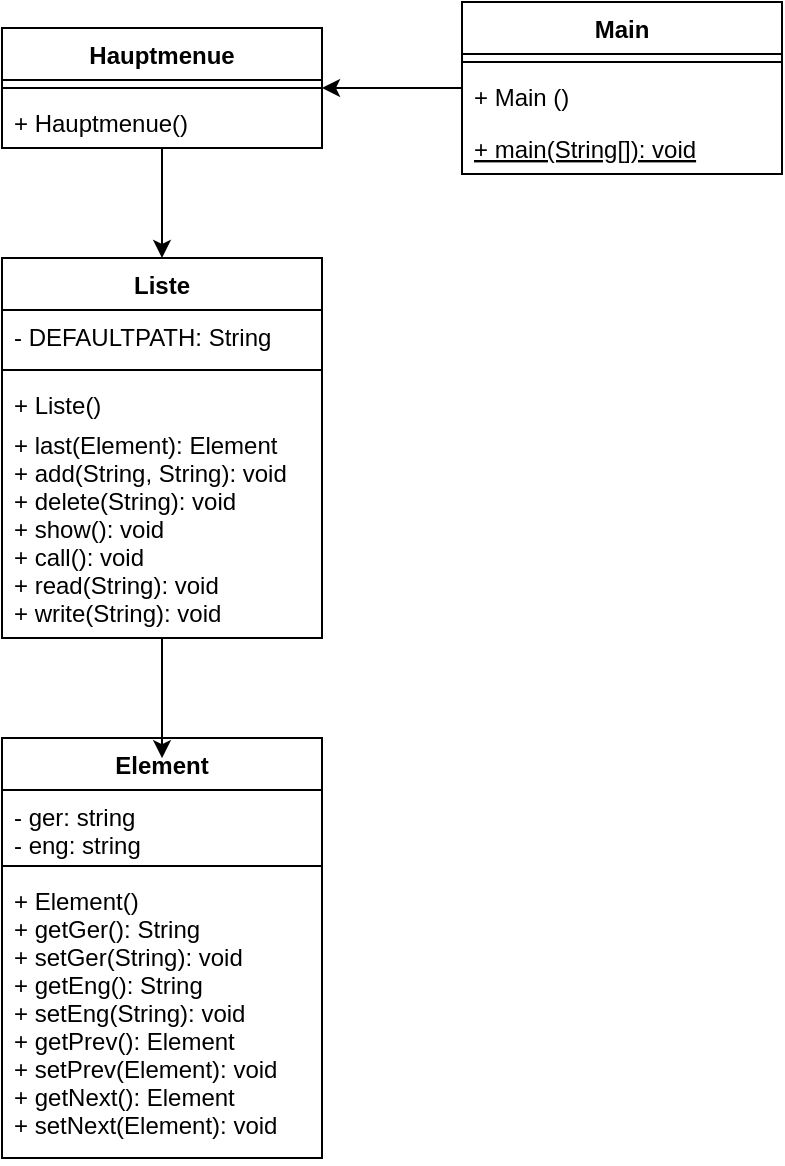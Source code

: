 <mxfile version="14.6.6" type="github">
  <diagram name="Page-1" id="e7e014a7-5840-1c2e-5031-d8a46d1fe8dd">
    <mxGraphModel dx="981" dy="526" grid="1" gridSize="10" guides="1" tooltips="1" connect="1" arrows="1" fold="1" page="1" pageScale="1" pageWidth="1169" pageHeight="826" background="#ffffff" math="0" shadow="0">
      <root>
        <mxCell id="0" />
        <mxCell id="1" parent="0" />
        <mxCell id="sILu31dvF7UAANiCr3LW-53" value="Liste" style="swimlane;fontStyle=1;align=center;verticalAlign=top;childLayout=stackLayout;horizontal=1;startSize=26;horizontalStack=0;resizeParent=1;resizeParentMax=0;resizeLast=0;collapsible=1;marginBottom=0;" vertex="1" parent="1">
          <mxGeometry x="600" y="270" width="160" height="190" as="geometry" />
        </mxCell>
        <mxCell id="sILu31dvF7UAANiCr3LW-54" value="- DEFAULTPATH: String" style="text;strokeColor=none;fillColor=none;align=left;verticalAlign=top;spacingLeft=4;spacingRight=4;overflow=hidden;rotatable=0;points=[[0,0.5],[1,0.5]];portConstraint=eastwest;" vertex="1" parent="sILu31dvF7UAANiCr3LW-53">
          <mxGeometry y="26" width="160" height="26" as="geometry" />
        </mxCell>
        <mxCell id="sILu31dvF7UAANiCr3LW-55" value="" style="line;strokeWidth=1;fillColor=none;align=left;verticalAlign=middle;spacingTop=-1;spacingLeft=3;spacingRight=3;rotatable=0;labelPosition=right;points=[];portConstraint=eastwest;" vertex="1" parent="sILu31dvF7UAANiCr3LW-53">
          <mxGeometry y="52" width="160" height="8" as="geometry" />
        </mxCell>
        <mxCell id="sILu31dvF7UAANiCr3LW-67" value="+ Liste()" style="text;strokeColor=none;fillColor=none;align=left;verticalAlign=top;spacingLeft=4;spacingRight=4;overflow=hidden;rotatable=0;points=[[0,0.5],[1,0.5]];portConstraint=eastwest;" vertex="1" parent="sILu31dvF7UAANiCr3LW-53">
          <mxGeometry y="60" width="160" height="20" as="geometry" />
        </mxCell>
        <mxCell id="sILu31dvF7UAANiCr3LW-56" value="+ last(Element): Element&#xa;+ add(String, String): void&#xa;+ delete(String): void&#xa;+ show(): void&#xa;+ call(): void&#xa;+ read(String): void&#xa;+ write(String): void" style="text;strokeColor=none;fillColor=none;align=left;verticalAlign=top;spacingLeft=4;spacingRight=4;overflow=hidden;rotatable=0;points=[[0,0.5],[1,0.5]];portConstraint=eastwest;" vertex="1" parent="sILu31dvF7UAANiCr3LW-53">
          <mxGeometry y="80" width="160" height="110" as="geometry" />
        </mxCell>
        <mxCell id="sILu31dvF7UAANiCr3LW-57" value="Hauptmenue" style="swimlane;fontStyle=1;align=center;verticalAlign=top;childLayout=stackLayout;horizontal=1;startSize=26;horizontalStack=0;resizeParent=1;resizeParentMax=0;resizeLast=0;collapsible=1;marginBottom=0;" vertex="1" parent="1">
          <mxGeometry x="600" y="155" width="160" height="60" as="geometry" />
        </mxCell>
        <mxCell id="sILu31dvF7UAANiCr3LW-59" value="" style="line;strokeWidth=1;fillColor=none;align=left;verticalAlign=middle;spacingTop=-1;spacingLeft=3;spacingRight=3;rotatable=0;labelPosition=right;points=[];portConstraint=eastwest;" vertex="1" parent="sILu31dvF7UAANiCr3LW-57">
          <mxGeometry y="26" width="160" height="8" as="geometry" />
        </mxCell>
        <mxCell id="sILu31dvF7UAANiCr3LW-60" value="+ Hauptmenue()" style="text;strokeColor=none;fillColor=none;align=left;verticalAlign=top;spacingLeft=4;spacingRight=4;overflow=hidden;rotatable=0;points=[[0,0.5],[1,0.5]];portConstraint=eastwest;" vertex="1" parent="sILu31dvF7UAANiCr3LW-57">
          <mxGeometry y="34" width="160" height="26" as="geometry" />
        </mxCell>
        <mxCell id="sILu31dvF7UAANiCr3LW-61" value="Main" style="swimlane;fontStyle=1;align=center;verticalAlign=top;childLayout=stackLayout;horizontal=1;startSize=26;horizontalStack=0;resizeParent=1;resizeParentMax=0;resizeLast=0;collapsible=1;marginBottom=0;" vertex="1" parent="1">
          <mxGeometry x="830" y="142" width="160" height="86" as="geometry" />
        </mxCell>
        <mxCell id="sILu31dvF7UAANiCr3LW-63" value="" style="line;strokeWidth=1;fillColor=none;align=left;verticalAlign=middle;spacingTop=-1;spacingLeft=3;spacingRight=3;rotatable=0;labelPosition=right;points=[];portConstraint=eastwest;" vertex="1" parent="sILu31dvF7UAANiCr3LW-61">
          <mxGeometry y="26" width="160" height="8" as="geometry" />
        </mxCell>
        <mxCell id="sILu31dvF7UAANiCr3LW-64" value="+ Main ()&#xa;" style="text;strokeColor=none;fillColor=none;align=left;verticalAlign=top;spacingLeft=4;spacingRight=4;overflow=hidden;rotatable=0;points=[[0,0.5],[1,0.5]];portConstraint=eastwest;fontStyle=0" vertex="1" parent="sILu31dvF7UAANiCr3LW-61">
          <mxGeometry y="34" width="160" height="26" as="geometry" />
        </mxCell>
        <mxCell id="sILu31dvF7UAANiCr3LW-66" value="+ main(String[]): void" style="text;strokeColor=none;fillColor=none;align=left;verticalAlign=top;spacingLeft=4;spacingRight=4;overflow=hidden;rotatable=0;points=[[0,0.5],[1,0.5]];portConstraint=eastwest;fontStyle=4" vertex="1" parent="sILu31dvF7UAANiCr3LW-61">
          <mxGeometry y="60" width="160" height="26" as="geometry" />
        </mxCell>
        <mxCell id="sILu31dvF7UAANiCr3LW-68" value="Element" style="swimlane;fontStyle=1;align=center;verticalAlign=top;childLayout=stackLayout;horizontal=1;startSize=26;horizontalStack=0;resizeParent=1;resizeParentMax=0;resizeLast=0;collapsible=1;marginBottom=0;" vertex="1" parent="1">
          <mxGeometry x="600" y="510" width="160" height="210" as="geometry" />
        </mxCell>
        <mxCell id="sILu31dvF7UAANiCr3LW-69" value="- ger: string&#xa;- eng: string" style="text;strokeColor=none;fillColor=none;align=left;verticalAlign=top;spacingLeft=4;spacingRight=4;overflow=hidden;rotatable=0;points=[[0,0.5],[1,0.5]];portConstraint=eastwest;" vertex="1" parent="sILu31dvF7UAANiCr3LW-68">
          <mxGeometry y="26" width="160" height="34" as="geometry" />
        </mxCell>
        <mxCell id="sILu31dvF7UAANiCr3LW-70" value="" style="line;strokeWidth=1;fillColor=none;align=left;verticalAlign=middle;spacingTop=-1;spacingLeft=3;spacingRight=3;rotatable=0;labelPosition=right;points=[];portConstraint=eastwest;" vertex="1" parent="sILu31dvF7UAANiCr3LW-68">
          <mxGeometry y="60" width="160" height="8" as="geometry" />
        </mxCell>
        <mxCell id="sILu31dvF7UAANiCr3LW-71" value="+ Element()&#xa;+ getGer(): String&#xa;+ setGer(String): void&#xa;+ getEng(): String&#xa;+ setEng(String): void&#xa;+ getPrev(): Element&#xa;+ setPrev(Element): void&#xa;+ getNext(): Element&#xa;+ setNext(Element): void" style="text;strokeColor=none;fillColor=none;align=left;verticalAlign=top;spacingLeft=4;spacingRight=4;overflow=hidden;rotatable=0;points=[[0,0.5],[1,0.5]];portConstraint=eastwest;" vertex="1" parent="sILu31dvF7UAANiCr3LW-68">
          <mxGeometry y="68" width="160" height="142" as="geometry" />
        </mxCell>
        <mxCell id="sILu31dvF7UAANiCr3LW-73" value="" style="endArrow=classic;html=1;" edge="1" parent="1" source="sILu31dvF7UAANiCr3LW-61" target="sILu31dvF7UAANiCr3LW-57">
          <mxGeometry width="50" height="50" relative="1" as="geometry">
            <mxPoint x="720" y="300" as="sourcePoint" />
            <mxPoint x="770" y="250" as="targetPoint" />
          </mxGeometry>
        </mxCell>
        <mxCell id="sILu31dvF7UAANiCr3LW-74" value="" style="endArrow=classic;html=1;" edge="1" parent="1" source="sILu31dvF7UAANiCr3LW-60" target="sILu31dvF7UAANiCr3LW-53">
          <mxGeometry width="50" height="50" relative="1" as="geometry">
            <mxPoint x="720" y="300" as="sourcePoint" />
            <mxPoint x="770" y="250" as="targetPoint" />
          </mxGeometry>
        </mxCell>
        <mxCell id="sILu31dvF7UAANiCr3LW-75" value="" style="endArrow=classic;html=1;entryX=0.5;entryY=0.048;entryDx=0;entryDy=0;entryPerimeter=0;" edge="1" parent="1" source="sILu31dvF7UAANiCr3LW-56" target="sILu31dvF7UAANiCr3LW-68">
          <mxGeometry width="50" height="50" relative="1" as="geometry">
            <mxPoint x="720" y="300" as="sourcePoint" />
            <mxPoint x="770" y="250" as="targetPoint" />
          </mxGeometry>
        </mxCell>
      </root>
    </mxGraphModel>
  </diagram>
</mxfile>
